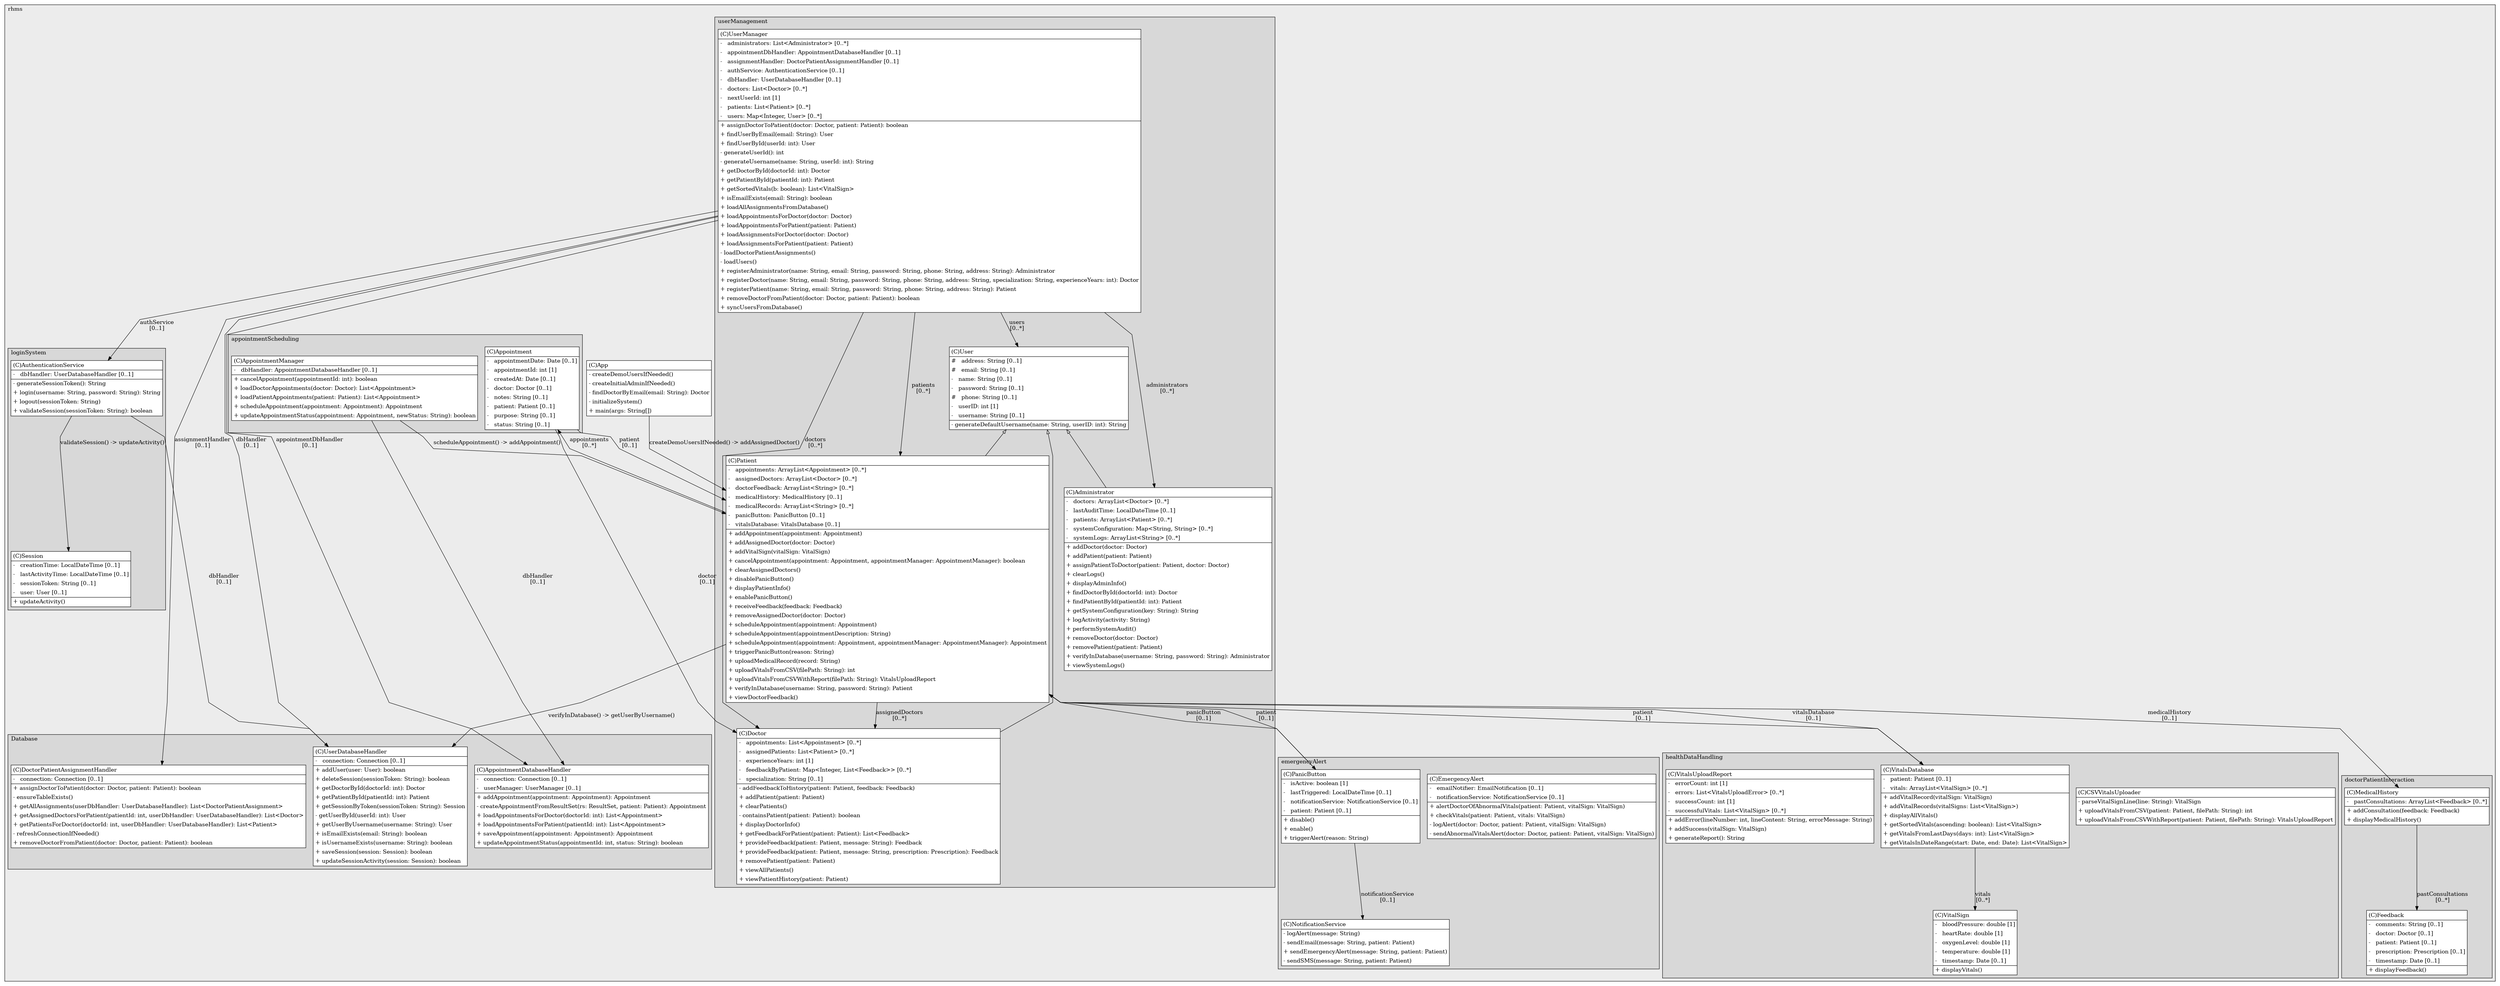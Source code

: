 @startuml

/' diagram meta data start
config=StructureConfiguration;
{
  "projectClassification": {
    "searchMode": "OpenProject", // OpenProject, AllProjects
    "includedProjects": "",
    "pathEndKeywords": "*.impl",
    "isClientPath": "",
    "isClientName": "",
    "isTestPath": "",
    "isTestName": "",
    "isMappingPath": "",
    "isMappingName": "",
    "isDataAccessPath": "",
    "isDataAccessName": "",
    "isDataStructurePath": "",
    "isDataStructureName": "",
    "isInterfaceStructuresPath": "",
    "isInterfaceStructuresName": "",
    "isEntryPointPath": "",
    "isEntryPointName": "",
    "treatFinalFieldsAsMandatory": false
  },
  "graphRestriction": {
    "classPackageExcludeFilter": "",
    "classPackageIncludeFilter": "",
    "classNameExcludeFilter": "",
    "classNameIncludeFilter": "",
    "methodNameExcludeFilter": "",
    "methodNameIncludeFilter": "",
    "removeByInheritance": "", // inheritance/annotation based filtering is done in a second step
    "removeByAnnotation": "",
    "removeByClassPackage": "", // cleanup the graph after inheritance/annotation based filtering is done
    "removeByClassName": "",
    "cutMappings": false,
    "cutEnum": true,
    "cutTests": true,
    "cutClient": true,
    "cutDataAccess": false,
    "cutInterfaceStructures": false,
    "cutDataStructures": false,
    "cutGetterAndSetter": true,
    "cutConstructors": true
  },
  "graphTraversal": {
    "forwardDepth": 3,
    "backwardDepth": 3,
    "classPackageExcludeFilter": "",
    "classPackageIncludeFilter": "",
    "classNameExcludeFilter": "",
    "classNameIncludeFilter": "",
    "methodNameExcludeFilter": "",
    "methodNameIncludeFilter": "",
    "hideMappings": false,
    "hideDataStructures": false,
    "hidePrivateMethods": true,
    "hideInterfaceCalls": true, // indirection: implementation -> interface (is hidden) -> implementation
    "onlyShowApplicationEntryPoints": false, // root node is included
    "useMethodCallsForStructureDiagram": "ForwardOnly" // ForwardOnly, BothDirections, No
  },
  "details": {
    "aggregation": "GroupByClass", // ByClass, GroupByClass, None
    "showClassGenericTypes": true,
    "showMethods": true,
    "showMethodParameterNames": true,
    "showMethodParameterTypes": true,
    "showMethodReturnType": true,
    "showPackageLevels": 2,
    "showDetailedClassStructure": true
  },
  "rootClass": "com.rhms.App",
  "extensionCallbackMethod": "" // qualified.class.name#methodName - signature: public static String method(String)
}
diagram meta data end '/



digraph g {
    rankdir="TB"
    splines=polyline
    

'nodes 
subgraph cluster_3499612 { 
   	label=rhms
	labeljust=l
	fillcolor="#ececec"
	style=filled
   
   App660216151[
	label=<<TABLE BORDER="1" CELLBORDER="0" CELLPADDING="4" CELLSPACING="0">
<TR><TD ALIGN="LEFT" >(C)App</TD></TR>
<HR/>
<TR><TD ALIGN="LEFT" >- createDemoUsersIfNeeded()</TD></TR>
<TR><TD ALIGN="LEFT" >- createInitialAdminIfNeeded()</TD></TR>
<TR><TD ALIGN="LEFT" >- findDoctorByEmail(email: String): Doctor</TD></TR>
<TR><TD ALIGN="LEFT" >- initializeSystem()</TD></TR>
<TR><TD ALIGN="LEFT" >+ main(args: String[])</TD></TR>
</TABLE>>
	style=filled
	margin=0
	shape=plaintext
	fillcolor="#FFFFFF"
];

subgraph cluster_1196923775 { 
   	label=appointmentScheduling
	labeljust=l
	fillcolor="#d8d8d8"
	style=filled
   
   Appointment1163657970[
	label=<<TABLE BORDER="1" CELLBORDER="0" CELLPADDING="4" CELLSPACING="0">
<TR><TD ALIGN="LEFT" >(C)Appointment</TD></TR>
<HR/>
<TR><TD ALIGN="LEFT" >-   appointmentDate: Date [0..1]</TD></TR>
<TR><TD ALIGN="LEFT" >-   appointmentId: int [1]</TD></TR>
<TR><TD ALIGN="LEFT" >-   createdAt: Date [0..1]</TD></TR>
<TR><TD ALIGN="LEFT" >-   doctor: Doctor [0..1]</TD></TR>
<TR><TD ALIGN="LEFT" >-   notes: String [0..1]</TD></TR>
<TR><TD ALIGN="LEFT" >-   patient: Patient [0..1]</TD></TR>
<TR><TD ALIGN="LEFT" >-   purpose: String [0..1]</TD></TR>
<TR><TD ALIGN="LEFT" >-   status: String [0..1]</TD></TR>
</TABLE>>
	style=filled
	margin=0
	shape=plaintext
	fillcolor="#FFFFFF"
];

AppointmentManager1163657970[
	label=<<TABLE BORDER="1" CELLBORDER="0" CELLPADDING="4" CELLSPACING="0">
<TR><TD ALIGN="LEFT" >(C)AppointmentManager</TD></TR>
<HR/>
<TR><TD ALIGN="LEFT" >-   dbHandler: AppointmentDatabaseHandler [0..1]</TD></TR>
<HR/>
<TR><TD ALIGN="LEFT" >+ cancelAppointment(appointmentId: int): boolean</TD></TR>
<TR><TD ALIGN="LEFT" >+ loadDoctorAppointments(doctor: Doctor): List&lt;Appointment&gt;</TD></TR>
<TR><TD ALIGN="LEFT" >+ loadPatientAppointments(patient: Patient): List&lt;Appointment&gt;</TD></TR>
<TR><TD ALIGN="LEFT" >+ scheduleAppointment(appointment: Appointment): Appointment</TD></TR>
<TR><TD ALIGN="LEFT" >+ updateAppointmentStatus(appointment: Appointment, newStatus: String): boolean</TD></TR>
</TABLE>>
	style=filled
	margin=0
	shape=plaintext
	fillcolor="#FFFFFF"
];
} 

subgraph cluster_1246049283 { 
   	label=healthDataHandling
	labeljust=l
	fillcolor="#d8d8d8"
	style=filled
   
   CSVVitalsUploader1042794128[
	label=<<TABLE BORDER="1" CELLBORDER="0" CELLPADDING="4" CELLSPACING="0">
<TR><TD ALIGN="LEFT" >(C)CSVVitalsUploader</TD></TR>
<HR/>
<TR><TD ALIGN="LEFT" >- parseVitalSignLine(line: String): VitalSign</TD></TR>
<TR><TD ALIGN="LEFT" >+ uploadVitalsFromCSV(patient: Patient, filePath: String): int</TD></TR>
<TR><TD ALIGN="LEFT" >+ uploadVitalsFromCSVWithReport(patient: Patient, filePath: String): VitalsUploadReport</TD></TR>
</TABLE>>
	style=filled
	margin=0
	shape=plaintext
	fillcolor="#FFFFFF"
];

VitalSign1042794128[
	label=<<TABLE BORDER="1" CELLBORDER="0" CELLPADDING="4" CELLSPACING="0">
<TR><TD ALIGN="LEFT" >(C)VitalSign</TD></TR>
<HR/>
<TR><TD ALIGN="LEFT" >-   bloodPressure: double [1]</TD></TR>
<TR><TD ALIGN="LEFT" >-   heartRate: double [1]</TD></TR>
<TR><TD ALIGN="LEFT" >-   oxygenLevel: double [1]</TD></TR>
<TR><TD ALIGN="LEFT" >-   temperature: double [1]</TD></TR>
<TR><TD ALIGN="LEFT" >-   timestamp: Date [0..1]</TD></TR>
<HR/>
<TR><TD ALIGN="LEFT" >+ displayVitals()</TD></TR>
</TABLE>>
	style=filled
	margin=0
	shape=plaintext
	fillcolor="#FFFFFF"
];

VitalsDatabase1042794128[
	label=<<TABLE BORDER="1" CELLBORDER="0" CELLPADDING="4" CELLSPACING="0">
<TR><TD ALIGN="LEFT" >(C)VitalsDatabase</TD></TR>
<HR/>
<TR><TD ALIGN="LEFT" >-   patient: Patient [0..1]</TD></TR>
<TR><TD ALIGN="LEFT" >-   vitals: ArrayList&lt;VitalSign&gt; [0..*]</TD></TR>
<HR/>
<TR><TD ALIGN="LEFT" >+ addVitalRecord(vitalSign: VitalSign)</TD></TR>
<TR><TD ALIGN="LEFT" >+ addVitalRecords(vitalSigns: List&lt;VitalSign&gt;)</TD></TR>
<TR><TD ALIGN="LEFT" >+ displayAllVitals()</TD></TR>
<TR><TD ALIGN="LEFT" >+ getSortedVitals(ascending: boolean): List&lt;VitalSign&gt;</TD></TR>
<TR><TD ALIGN="LEFT" >+ getVitalsFromLastDays(days: int): List&lt;VitalSign&gt;</TD></TR>
<TR><TD ALIGN="LEFT" >+ getVitalsInDateRange(start: Date, end: Date): List&lt;VitalSign&gt;</TD></TR>
</TABLE>>
	style=filled
	margin=0
	shape=plaintext
	fillcolor="#FFFFFF"
];

VitalsUploadReport1042794128[
	label=<<TABLE BORDER="1" CELLBORDER="0" CELLPADDING="4" CELLSPACING="0">
<TR><TD ALIGN="LEFT" >(C)VitalsUploadReport</TD></TR>
<HR/>
<TR><TD ALIGN="LEFT" >-   errorCount: int [1]</TD></TR>
<TR><TD ALIGN="LEFT" >-   errors: List&lt;VitalsUploadError&gt; [0..*]</TD></TR>
<TR><TD ALIGN="LEFT" >-   successCount: int [1]</TD></TR>
<TR><TD ALIGN="LEFT" >-   successfulVitals: List&lt;VitalSign&gt; [0..*]</TD></TR>
<HR/>
<TR><TD ALIGN="LEFT" >+ addError(lineNumber: int, lineContent: String, errorMessage: String)</TD></TR>
<TR><TD ALIGN="LEFT" >+ addSuccess(vitalSign: VitalSign)</TD></TR>
<TR><TD ALIGN="LEFT" >+ generateReport(): String</TD></TR>
</TABLE>>
	style=filled
	margin=0
	shape=plaintext
	fillcolor="#FFFFFF"
];
} 

subgraph cluster_147172323 { 
   	label=emergencyAlert
	labeljust=l
	fillcolor="#d8d8d8"
	style=filled
   
   EmergencyAlert124153808[
	label=<<TABLE BORDER="1" CELLBORDER="0" CELLPADDING="4" CELLSPACING="0">
<TR><TD ALIGN="LEFT" >(C)EmergencyAlert</TD></TR>
<HR/>
<TR><TD ALIGN="LEFT" >-   emailNotifier: EmailNotification [0..1]</TD></TR>
<TR><TD ALIGN="LEFT" >-   notificationService: NotificationService [0..1]</TD></TR>
<HR/>
<TR><TD ALIGN="LEFT" >+ alertDoctorOfAbnormalVitals(patient: Patient, vitalSign: VitalSign)</TD></TR>
<TR><TD ALIGN="LEFT" >+ checkVitals(patient: Patient, vitals: VitalSign)</TD></TR>
<TR><TD ALIGN="LEFT" >- logAlert(doctor: Doctor, patient: Patient, vitalSign: VitalSign)</TD></TR>
<TR><TD ALIGN="LEFT" >- sendAbnormalVitalsAlert(doctor: Doctor, patient: Patient, vitalSign: VitalSign)</TD></TR>
</TABLE>>
	style=filled
	margin=0
	shape=plaintext
	fillcolor="#FFFFFF"
];

NotificationService124153808[
	label=<<TABLE BORDER="1" CELLBORDER="0" CELLPADDING="4" CELLSPACING="0">
<TR><TD ALIGN="LEFT" >(C)NotificationService</TD></TR>
<HR/>
<TR><TD ALIGN="LEFT" >- logAlert(message: String)</TD></TR>
<TR><TD ALIGN="LEFT" >- sendEmail(message: String, patient: Patient)</TD></TR>
<TR><TD ALIGN="LEFT" >+ sendEmergencyAlert(message: String, patient: Patient)</TD></TR>
<TR><TD ALIGN="LEFT" >- sendSMS(message: String, patient: Patient)</TD></TR>
</TABLE>>
	style=filled
	margin=0
	shape=plaintext
	fillcolor="#FFFFFF"
];

PanicButton124153808[
	label=<<TABLE BORDER="1" CELLBORDER="0" CELLPADDING="4" CELLSPACING="0">
<TR><TD ALIGN="LEFT" >(C)PanicButton</TD></TR>
<HR/>
<TR><TD ALIGN="LEFT" >-   isActive: boolean [1]</TD></TR>
<TR><TD ALIGN="LEFT" >-   lastTriggered: LocalDateTime [0..1]</TD></TR>
<TR><TD ALIGN="LEFT" >-   notificationService: NotificationService [0..1]</TD></TR>
<TR><TD ALIGN="LEFT" >-   patient: Patient [0..1]</TD></TR>
<HR/>
<TR><TD ALIGN="LEFT" >+ disable()</TD></TR>
<TR><TD ALIGN="LEFT" >+ enable()</TD></TR>
<TR><TD ALIGN="LEFT" >+ triggerAlert(reason: String)</TD></TR>
</TABLE>>
	style=filled
	margin=0
	shape=plaintext
	fillcolor="#FFFFFF"
];
} 

subgraph cluster_185282970 { 
   	label=loginSystem
	labeljust=l
	fillcolor="#d8d8d8"
	style=filled
   
   AuthenticationService435272909[
	label=<<TABLE BORDER="1" CELLBORDER="0" CELLPADDING="4" CELLSPACING="0">
<TR><TD ALIGN="LEFT" >(C)AuthenticationService</TD></TR>
<HR/>
<TR><TD ALIGN="LEFT" >-   dbHandler: UserDatabaseHandler [0..1]</TD></TR>
<HR/>
<TR><TD ALIGN="LEFT" >- generateSessionToken(): String</TD></TR>
<TR><TD ALIGN="LEFT" >+ login(username: String, password: String): String</TD></TR>
<TR><TD ALIGN="LEFT" >+ logout(sessionToken: String)</TD></TR>
<TR><TD ALIGN="LEFT" >+ validateSession(sessionToken: String): boolean</TD></TR>
</TABLE>>
	style=filled
	margin=0
	shape=plaintext
	fillcolor="#FFFFFF"
];

Session435272909[
	label=<<TABLE BORDER="1" CELLBORDER="0" CELLPADDING="4" CELLSPACING="0">
<TR><TD ALIGN="LEFT" >(C)Session</TD></TR>
<HR/>
<TR><TD ALIGN="LEFT" >-   creationTime: LocalDateTime [0..1]</TD></TR>
<TR><TD ALIGN="LEFT" >-   lastActivityTime: LocalDateTime [0..1]</TD></TR>
<TR><TD ALIGN="LEFT" >-   sessionToken: String [0..1]</TD></TR>
<TR><TD ALIGN="LEFT" >-   user: User [0..1]</TD></TR>
<HR/>
<TR><TD ALIGN="LEFT" >+ updateActivity()</TD></TR>
</TABLE>>
	style=filled
	margin=0
	shape=plaintext
	fillcolor="#FFFFFF"
];
} 

subgraph cluster_1951307539 { 
   	label=Database
	labeljust=l
	fillcolor="#d8d8d8"
	style=filled
   
   AppointmentDatabaseHandler1676144448[
	label=<<TABLE BORDER="1" CELLBORDER="0" CELLPADDING="4" CELLSPACING="0">
<TR><TD ALIGN="LEFT" >(C)AppointmentDatabaseHandler</TD></TR>
<HR/>
<TR><TD ALIGN="LEFT" >-   connection: Connection [0..1]</TD></TR>
<TR><TD ALIGN="LEFT" >-   userManager: UserManager [0..1]</TD></TR>
<HR/>
<TR><TD ALIGN="LEFT" >+ addAppointment(appointment: Appointment): Appointment</TD></TR>
<TR><TD ALIGN="LEFT" >- createAppointmentFromResultSet(rs: ResultSet, patient: Patient): Appointment</TD></TR>
<TR><TD ALIGN="LEFT" >+ loadAppointmentsForDoctor(doctorId: int): List&lt;Appointment&gt;</TD></TR>
<TR><TD ALIGN="LEFT" >+ loadAppointmentsForPatient(patientId: int): List&lt;Appointment&gt;</TD></TR>
<TR><TD ALIGN="LEFT" >+ saveAppointment(appointment: Appointment): Appointment</TD></TR>
<TR><TD ALIGN="LEFT" >+ updateAppointmentStatus(appointmentId: int, status: String): boolean</TD></TR>
</TABLE>>
	style=filled
	margin=0
	shape=plaintext
	fillcolor="#FFFFFF"
];

DoctorPatientAssignmentHandler1676144448[
	label=<<TABLE BORDER="1" CELLBORDER="0" CELLPADDING="4" CELLSPACING="0">
<TR><TD ALIGN="LEFT" >(C)DoctorPatientAssignmentHandler</TD></TR>
<HR/>
<TR><TD ALIGN="LEFT" >-   connection: Connection [0..1]</TD></TR>
<HR/>
<TR><TD ALIGN="LEFT" >+ assignDoctorToPatient(doctor: Doctor, patient: Patient): boolean</TD></TR>
<TR><TD ALIGN="LEFT" >- ensureTableExists()</TD></TR>
<TR><TD ALIGN="LEFT" >+ getAllAssignments(userDbHandler: UserDatabaseHandler): List&lt;DoctorPatientAssignment&gt;</TD></TR>
<TR><TD ALIGN="LEFT" >+ getAssignedDoctorsForPatient(patientId: int, userDbHandler: UserDatabaseHandler): List&lt;Doctor&gt;</TD></TR>
<TR><TD ALIGN="LEFT" >+ getPatientsForDoctor(doctorId: int, userDbHandler: UserDatabaseHandler): List&lt;Patient&gt;</TD></TR>
<TR><TD ALIGN="LEFT" >- refreshConnectionIfNeeded()</TD></TR>
<TR><TD ALIGN="LEFT" >+ removeDoctorFromPatient(doctor: Doctor, patient: Patient): boolean</TD></TR>
</TABLE>>
	style=filled
	margin=0
	shape=plaintext
	fillcolor="#FFFFFF"
];

UserDatabaseHandler1676144448[
	label=<<TABLE BORDER="1" CELLBORDER="0" CELLPADDING="4" CELLSPACING="0">
<TR><TD ALIGN="LEFT" >(C)UserDatabaseHandler</TD></TR>
<HR/>
<TR><TD ALIGN="LEFT" >-   connection: Connection [0..1]</TD></TR>
<HR/>
<TR><TD ALIGN="LEFT" >+ addUser(user: User): boolean</TD></TR>
<TR><TD ALIGN="LEFT" >+ deleteSession(sessionToken: String): boolean</TD></TR>
<TR><TD ALIGN="LEFT" >+ getDoctorById(doctorId: int): Doctor</TD></TR>
<TR><TD ALIGN="LEFT" >+ getPatientById(patientId: int): Patient</TD></TR>
<TR><TD ALIGN="LEFT" >+ getSessionByToken(sessionToken: String): Session</TD></TR>
<TR><TD ALIGN="LEFT" >- getUserById(userId: int): User</TD></TR>
<TR><TD ALIGN="LEFT" >+ getUserByUsername(username: String): User</TD></TR>
<TR><TD ALIGN="LEFT" >+ isEmailExists(email: String): boolean</TD></TR>
<TR><TD ALIGN="LEFT" >+ isUsernameExists(username: String): boolean</TD></TR>
<TR><TD ALIGN="LEFT" >+ saveSession(session: Session): boolean</TD></TR>
<TR><TD ALIGN="LEFT" >+ updateSessionActivity(session: Session): boolean</TD></TR>
</TABLE>>
	style=filled
	margin=0
	shape=plaintext
	fillcolor="#FFFFFF"
];
} 

subgraph cluster_1993615202 { 
   	label=doctorPatientInteraction
	labeljust=l
	fillcolor="#d8d8d8"
	style=filled
   
   Feedback1185503473[
	label=<<TABLE BORDER="1" CELLBORDER="0" CELLPADDING="4" CELLSPACING="0">
<TR><TD ALIGN="LEFT" >(C)Feedback</TD></TR>
<HR/>
<TR><TD ALIGN="LEFT" >-   comments: String [0..1]</TD></TR>
<TR><TD ALIGN="LEFT" >-   doctor: Doctor [0..1]</TD></TR>
<TR><TD ALIGN="LEFT" >-   patient: Patient [0..1]</TD></TR>
<TR><TD ALIGN="LEFT" >-   prescription: Prescription [0..1]</TD></TR>
<TR><TD ALIGN="LEFT" >-   timestamp: Date [0..1]</TD></TR>
<HR/>
<TR><TD ALIGN="LEFT" >+ displayFeedback()</TD></TR>
</TABLE>>
	style=filled
	margin=0
	shape=plaintext
	fillcolor="#FFFFFF"
];

MedicalHistory1185503473[
	label=<<TABLE BORDER="1" CELLBORDER="0" CELLPADDING="4" CELLSPACING="0">
<TR><TD ALIGN="LEFT" >(C)MedicalHistory</TD></TR>
<HR/>
<TR><TD ALIGN="LEFT" >-   pastConsultations: ArrayList&lt;Feedback&gt; [0..*]</TD></TR>
<HR/>
<TR><TD ALIGN="LEFT" >+ addConsultation(feedback: Feedback)</TD></TR>
<TR><TD ALIGN="LEFT" >+ displayMedicalHistory()</TD></TR>
</TABLE>>
	style=filled
	margin=0
	shape=plaintext
	fillcolor="#FFFFFF"
];
} 

subgraph cluster_85584960 { 
   	label=userManagement
	labeljust=l
	fillcolor="#d8d8d8"
	style=filled
   
   Administrator108603475[
	label=<<TABLE BORDER="1" CELLBORDER="0" CELLPADDING="4" CELLSPACING="0">
<TR><TD ALIGN="LEFT" >(C)Administrator</TD></TR>
<HR/>
<TR><TD ALIGN="LEFT" >-   doctors: ArrayList&lt;Doctor&gt; [0..*]</TD></TR>
<TR><TD ALIGN="LEFT" >-   lastAuditTime: LocalDateTime [0..1]</TD></TR>
<TR><TD ALIGN="LEFT" >-   patients: ArrayList&lt;Patient&gt; [0..*]</TD></TR>
<TR><TD ALIGN="LEFT" >-   systemConfiguration: Map&lt;String, String&gt; [0..*]</TD></TR>
<TR><TD ALIGN="LEFT" >-   systemLogs: ArrayList&lt;String&gt; [0..*]</TD></TR>
<HR/>
<TR><TD ALIGN="LEFT" >+ addDoctor(doctor: Doctor)</TD></TR>
<TR><TD ALIGN="LEFT" >+ addPatient(patient: Patient)</TD></TR>
<TR><TD ALIGN="LEFT" >+ assignPatientToDoctor(patient: Patient, doctor: Doctor)</TD></TR>
<TR><TD ALIGN="LEFT" >+ clearLogs()</TD></TR>
<TR><TD ALIGN="LEFT" >+ displayAdminInfo()</TD></TR>
<TR><TD ALIGN="LEFT" >+ findDoctorById(doctorId: int): Doctor</TD></TR>
<TR><TD ALIGN="LEFT" >+ findPatientById(patientId: int): Patient</TD></TR>
<TR><TD ALIGN="LEFT" >+ getSystemConfiguration(key: String): String</TD></TR>
<TR><TD ALIGN="LEFT" >+ logActivity(activity: String)</TD></TR>
<TR><TD ALIGN="LEFT" >+ performSystemAudit()</TD></TR>
<TR><TD ALIGN="LEFT" >+ removeDoctor(doctor: Doctor)</TD></TR>
<TR><TD ALIGN="LEFT" >+ removePatient(patient: Patient)</TD></TR>
<TR><TD ALIGN="LEFT" >+ verifyInDatabase(username: String, password: String): Administrator</TD></TR>
<TR><TD ALIGN="LEFT" >+ viewSystemLogs()</TD></TR>
</TABLE>>
	style=filled
	margin=0
	shape=plaintext
	fillcolor="#FFFFFF"
];

Doctor108603475[
	label=<<TABLE BORDER="1" CELLBORDER="0" CELLPADDING="4" CELLSPACING="0">
<TR><TD ALIGN="LEFT" >(C)Doctor</TD></TR>
<HR/>
<TR><TD ALIGN="LEFT" >-   appointments: List&lt;Appointment&gt; [0..*]</TD></TR>
<TR><TD ALIGN="LEFT" >-   assignedPatients: List&lt;Patient&gt; [0..*]</TD></TR>
<TR><TD ALIGN="LEFT" >-   experienceYears: int [1]</TD></TR>
<TR><TD ALIGN="LEFT" >-   feedbackByPatient: Map&lt;Integer, List&lt;Feedback&gt;&gt; [0..*]</TD></TR>
<TR><TD ALIGN="LEFT" >-   specialization: String [0..1]</TD></TR>
<HR/>
<TR><TD ALIGN="LEFT" >- addFeedbackToHistory(patient: Patient, feedback: Feedback)</TD></TR>
<TR><TD ALIGN="LEFT" >+ addPatient(patient: Patient)</TD></TR>
<TR><TD ALIGN="LEFT" >+ clearPatients()</TD></TR>
<TR><TD ALIGN="LEFT" >- containsPatient(patient: Patient): boolean</TD></TR>
<TR><TD ALIGN="LEFT" >+ displayDoctorInfo()</TD></TR>
<TR><TD ALIGN="LEFT" >+ getFeedbackForPatient(patient: Patient): List&lt;Feedback&gt;</TD></TR>
<TR><TD ALIGN="LEFT" >+ provideFeedback(patient: Patient, message: String): Feedback</TD></TR>
<TR><TD ALIGN="LEFT" >+ provideFeedback(patient: Patient, message: String, prescription: Prescription): Feedback</TD></TR>
<TR><TD ALIGN="LEFT" >+ removePatient(patient: Patient)</TD></TR>
<TR><TD ALIGN="LEFT" >+ viewAllPatients()</TD></TR>
<TR><TD ALIGN="LEFT" >+ viewPatientHistory(patient: Patient)</TD></TR>
</TABLE>>
	style=filled
	margin=0
	shape=plaintext
	fillcolor="#FFFFFF"
];

Patient108603475[
	label=<<TABLE BORDER="1" CELLBORDER="0" CELLPADDING="4" CELLSPACING="0">
<TR><TD ALIGN="LEFT" >(C)Patient</TD></TR>
<HR/>
<TR><TD ALIGN="LEFT" >-   appointments: ArrayList&lt;Appointment&gt; [0..*]</TD></TR>
<TR><TD ALIGN="LEFT" >-   assignedDoctors: ArrayList&lt;Doctor&gt; [0..*]</TD></TR>
<TR><TD ALIGN="LEFT" >-   doctorFeedback: ArrayList&lt;String&gt; [0..*]</TD></TR>
<TR><TD ALIGN="LEFT" >-   medicalHistory: MedicalHistory [0..1]</TD></TR>
<TR><TD ALIGN="LEFT" >-   medicalRecords: ArrayList&lt;String&gt; [0..*]</TD></TR>
<TR><TD ALIGN="LEFT" >-   panicButton: PanicButton [0..1]</TD></TR>
<TR><TD ALIGN="LEFT" >-   vitalsDatabase: VitalsDatabase [0..1]</TD></TR>
<HR/>
<TR><TD ALIGN="LEFT" >+ addAppointment(appointment: Appointment)</TD></TR>
<TR><TD ALIGN="LEFT" >+ addAssignedDoctor(doctor: Doctor)</TD></TR>
<TR><TD ALIGN="LEFT" >+ addVitalSign(vitalSign: VitalSign)</TD></TR>
<TR><TD ALIGN="LEFT" >+ cancelAppointment(appointment: Appointment, appointmentManager: AppointmentManager): boolean</TD></TR>
<TR><TD ALIGN="LEFT" >+ clearAssignedDoctors()</TD></TR>
<TR><TD ALIGN="LEFT" >+ disablePanicButton()</TD></TR>
<TR><TD ALIGN="LEFT" >+ displayPatientInfo()</TD></TR>
<TR><TD ALIGN="LEFT" >+ enablePanicButton()</TD></TR>
<TR><TD ALIGN="LEFT" >+ receiveFeedback(feedback: Feedback)</TD></TR>
<TR><TD ALIGN="LEFT" >+ removeAssignedDoctor(doctor: Doctor)</TD></TR>
<TR><TD ALIGN="LEFT" >+ scheduleAppointment(appointment: Appointment)</TD></TR>
<TR><TD ALIGN="LEFT" >+ scheduleAppointment(appointmentDescription: String)</TD></TR>
<TR><TD ALIGN="LEFT" >+ scheduleAppointment(appointment: Appointment, appointmentManager: AppointmentManager): Appointment</TD></TR>
<TR><TD ALIGN="LEFT" >+ triggerPanicButton(reason: String)</TD></TR>
<TR><TD ALIGN="LEFT" >+ uploadMedicalRecord(record: String)</TD></TR>
<TR><TD ALIGN="LEFT" >+ uploadVitalsFromCSV(filePath: String): int</TD></TR>
<TR><TD ALIGN="LEFT" >+ uploadVitalsFromCSVWithReport(filePath: String): VitalsUploadReport</TD></TR>
<TR><TD ALIGN="LEFT" >+ verifyInDatabase(username: String, password: String): Patient</TD></TR>
<TR><TD ALIGN="LEFT" >+ viewDoctorFeedback()</TD></TR>
</TABLE>>
	style=filled
	margin=0
	shape=plaintext
	fillcolor="#FFFFFF"
];

User108603475[
	label=<<TABLE BORDER="1" CELLBORDER="0" CELLPADDING="4" CELLSPACING="0">
<TR><TD ALIGN="LEFT" >(C)User</TD></TR>
<HR/>
<TR><TD ALIGN="LEFT" >#   address: String [0..1]</TD></TR>
<TR><TD ALIGN="LEFT" >#   email: String [0..1]</TD></TR>
<TR><TD ALIGN="LEFT" >-   name: String [0..1]</TD></TR>
<TR><TD ALIGN="LEFT" >-   password: String [0..1]</TD></TR>
<TR><TD ALIGN="LEFT" >#   phone: String [0..1]</TD></TR>
<TR><TD ALIGN="LEFT" >-   userID: int [1]</TD></TR>
<TR><TD ALIGN="LEFT" >-   username: String [0..1]</TD></TR>
<HR/>
<TR><TD ALIGN="LEFT" >- generateDefaultUsername(name: String, userID: int): String</TD></TR>
</TABLE>>
	style=filled
	margin=0
	shape=plaintext
	fillcolor="#FFFFFF"
];

UserManager108603475[
	label=<<TABLE BORDER="1" CELLBORDER="0" CELLPADDING="4" CELLSPACING="0">
<TR><TD ALIGN="LEFT" >(C)UserManager</TD></TR>
<HR/>
<TR><TD ALIGN="LEFT" >-   administrators: List&lt;Administrator&gt; [0..*]</TD></TR>
<TR><TD ALIGN="LEFT" >-   appointmentDbHandler: AppointmentDatabaseHandler [0..1]</TD></TR>
<TR><TD ALIGN="LEFT" >-   assignmentHandler: DoctorPatientAssignmentHandler [0..1]</TD></TR>
<TR><TD ALIGN="LEFT" >-   authService: AuthenticationService [0..1]</TD></TR>
<TR><TD ALIGN="LEFT" >-   dbHandler: UserDatabaseHandler [0..1]</TD></TR>
<TR><TD ALIGN="LEFT" >-   doctors: List&lt;Doctor&gt; [0..*]</TD></TR>
<TR><TD ALIGN="LEFT" >-   nextUserId: int [1]</TD></TR>
<TR><TD ALIGN="LEFT" >-   patients: List&lt;Patient&gt; [0..*]</TD></TR>
<TR><TD ALIGN="LEFT" >-   users: Map&lt;Integer, User&gt; [0..*]</TD></TR>
<HR/>
<TR><TD ALIGN="LEFT" >+ assignDoctorToPatient(doctor: Doctor, patient: Patient): boolean</TD></TR>
<TR><TD ALIGN="LEFT" >+ findUserByEmail(email: String): User</TD></TR>
<TR><TD ALIGN="LEFT" >+ findUserById(userId: int): User</TD></TR>
<TR><TD ALIGN="LEFT" >- generateUserId(): int</TD></TR>
<TR><TD ALIGN="LEFT" >- generateUsername(name: String, userId: int): String</TD></TR>
<TR><TD ALIGN="LEFT" >+ getDoctorById(doctorId: int): Doctor</TD></TR>
<TR><TD ALIGN="LEFT" >+ getPatientById(patientId: int): Patient</TD></TR>
<TR><TD ALIGN="LEFT" >+ getSortedVitals(b: boolean): List&lt;VitalSign&gt;</TD></TR>
<TR><TD ALIGN="LEFT" >+ isEmailExists(email: String): boolean</TD></TR>
<TR><TD ALIGN="LEFT" >+ loadAllAssignmentsFromDatabase()</TD></TR>
<TR><TD ALIGN="LEFT" >+ loadAppointmentsForDoctor(doctor: Doctor)</TD></TR>
<TR><TD ALIGN="LEFT" >+ loadAppointmentsForPatient(patient: Patient)</TD></TR>
<TR><TD ALIGN="LEFT" >+ loadAssignmentsForDoctor(doctor: Doctor)</TD></TR>
<TR><TD ALIGN="LEFT" >+ loadAssignmentsForPatient(patient: Patient)</TD></TR>
<TR><TD ALIGN="LEFT" >- loadDoctorPatientAssignments()</TD></TR>
<TR><TD ALIGN="LEFT" >- loadUsers()</TD></TR>
<TR><TD ALIGN="LEFT" >+ registerAdministrator(name: String, email: String, password: String, phone: String, address: String): Administrator</TD></TR>
<TR><TD ALIGN="LEFT" >+ registerDoctor(name: String, email: String, password: String, phone: String, address: String, specialization: String, experienceYears: int): Doctor</TD></TR>
<TR><TD ALIGN="LEFT" >+ registerPatient(name: String, email: String, password: String, phone: String, address: String): Patient</TD></TR>
<TR><TD ALIGN="LEFT" >+ removeDoctorFromPatient(doctor: Doctor, patient: Patient): boolean</TD></TR>
<TR><TD ALIGN="LEFT" >+ syncUsersFromDatabase()</TD></TR>
</TABLE>>
	style=filled
	margin=0
	shape=plaintext
	fillcolor="#FFFFFF"
];
} 
} 

'edges    
App660216151 -> Patient108603475[label="createDemoUsersIfNeeded() -> addAssignedDoctor()"];
Appointment1163657970 -> Doctor108603475[label="doctor
[0..1]"];
Appointment1163657970 -> Patient108603475[label="patient
[0..1]"];
AppointmentManager1163657970 -> AppointmentDatabaseHandler1676144448[label="dbHandler
[0..1]"];
AppointmentManager1163657970 -> Patient108603475[label="scheduleAppointment() -> addAppointment()"];
AuthenticationService435272909 -> Session435272909[label="validateSession() -> updateActivity()"];
AuthenticationService435272909 -> UserDatabaseHandler1676144448[label="dbHandler
[0..1]"];
MedicalHistory1185503473 -> Feedback1185503473[label="pastConsultations
[0..*]"];
PanicButton124153808 -> NotificationService124153808[label="notificationService
[0..1]"];
PanicButton124153808 -> Patient108603475[label="patient
[0..1]"];
Patient108603475 -> Appointment1163657970[label="appointments
[0..*]"];
Patient108603475 -> Doctor108603475[label="assignedDoctors
[0..*]"];
Patient108603475 -> MedicalHistory1185503473[label="medicalHistory
[0..1]"];
Patient108603475 -> PanicButton124153808[label="panicButton
[0..1]"];
Patient108603475 -> UserDatabaseHandler1676144448[label="verifyInDatabase() -> getUserByUsername()"];
Patient108603475 -> VitalsDatabase1042794128[label="vitalsDatabase
[0..1]"];
User108603475 -> Administrator108603475[arrowhead=none, arrowtail=empty, dir=both];
User108603475 -> Doctor108603475[arrowhead=none, arrowtail=empty, dir=both];
User108603475 -> Patient108603475[arrowhead=none, arrowtail=empty, dir=both];
UserManager108603475 -> Administrator108603475[label="administrators
[0..*]"];
UserManager108603475 -> AppointmentDatabaseHandler1676144448[label="appointmentDbHandler
[0..1]"];
UserManager108603475 -> AuthenticationService435272909[label="authService
[0..1]"];
UserManager108603475 -> Doctor108603475[label="doctors
[0..*]"];
UserManager108603475 -> DoctorPatientAssignmentHandler1676144448[label="assignmentHandler
[0..1]"];
UserManager108603475 -> Patient108603475[label="patients
[0..*]"];
UserManager108603475 -> User108603475[label="users
[0..*]"];
UserManager108603475 -> UserDatabaseHandler1676144448[label="dbHandler
[0..1]"];
VitalsDatabase1042794128 -> Patient108603475[label="patient
[0..1]"];
VitalsDatabase1042794128 -> VitalSign1042794128[label="vitals
[0..*]"];
    
}
@enduml